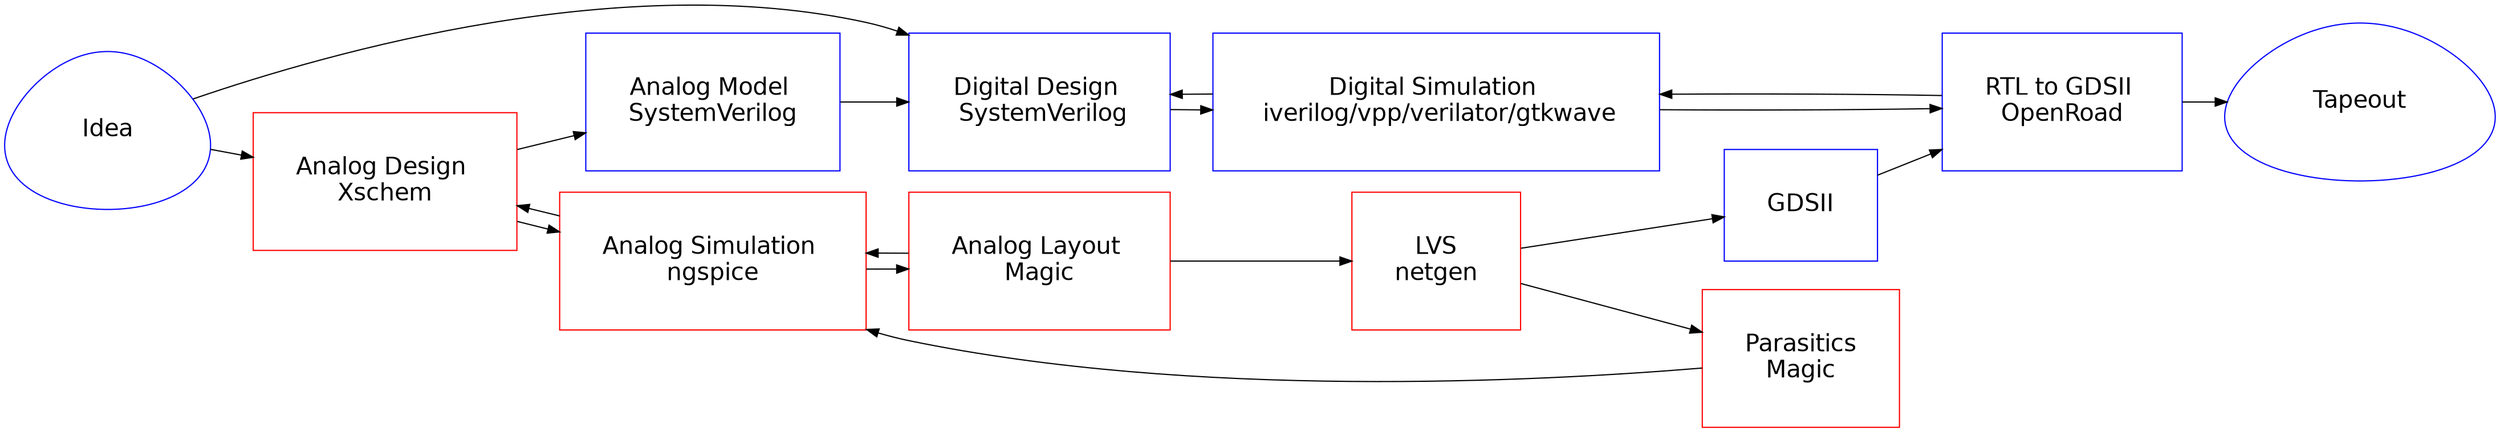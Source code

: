 digraph G{

rankdir="LR";

node [margin=0.5 color=blue fontcolor=black fontsize=20 width=0.5 shape=box fontname="Helvetica"]
I [label="Idea",shape=egg]
D [label="Digital Design \n SystemVerilog"]
S [label="Digital Simulation \n iverilog/vpp/verilator/gtkwave"]
PNR [label="RTL to GDSII \nOpenRoad"]
TO [label="Tapeout",shape=egg]

AD [label="Analog Design \nXschem" color=red]
ASV [label="Analog Model \nSystemVerilog" color=blue]
AS [label="Analog Simulation \nngspice" color=red]
AL [label="Analog Layout \nMagic" color=red]
AV [label="LVS\nnetgen" color=red]
LPE [label="Parasitics\nMagic" color=red]
AGDS [label="GDSII"]

D -> S -> PNR -> TO
PNR  -> S -> D


AD -> ASV ->  D

I -> AD
I -> D

AD -> AS -> AL -> AV -> AGDS -> PNR
AV -> LPE -> AS
AL -> AS -> AD
}
